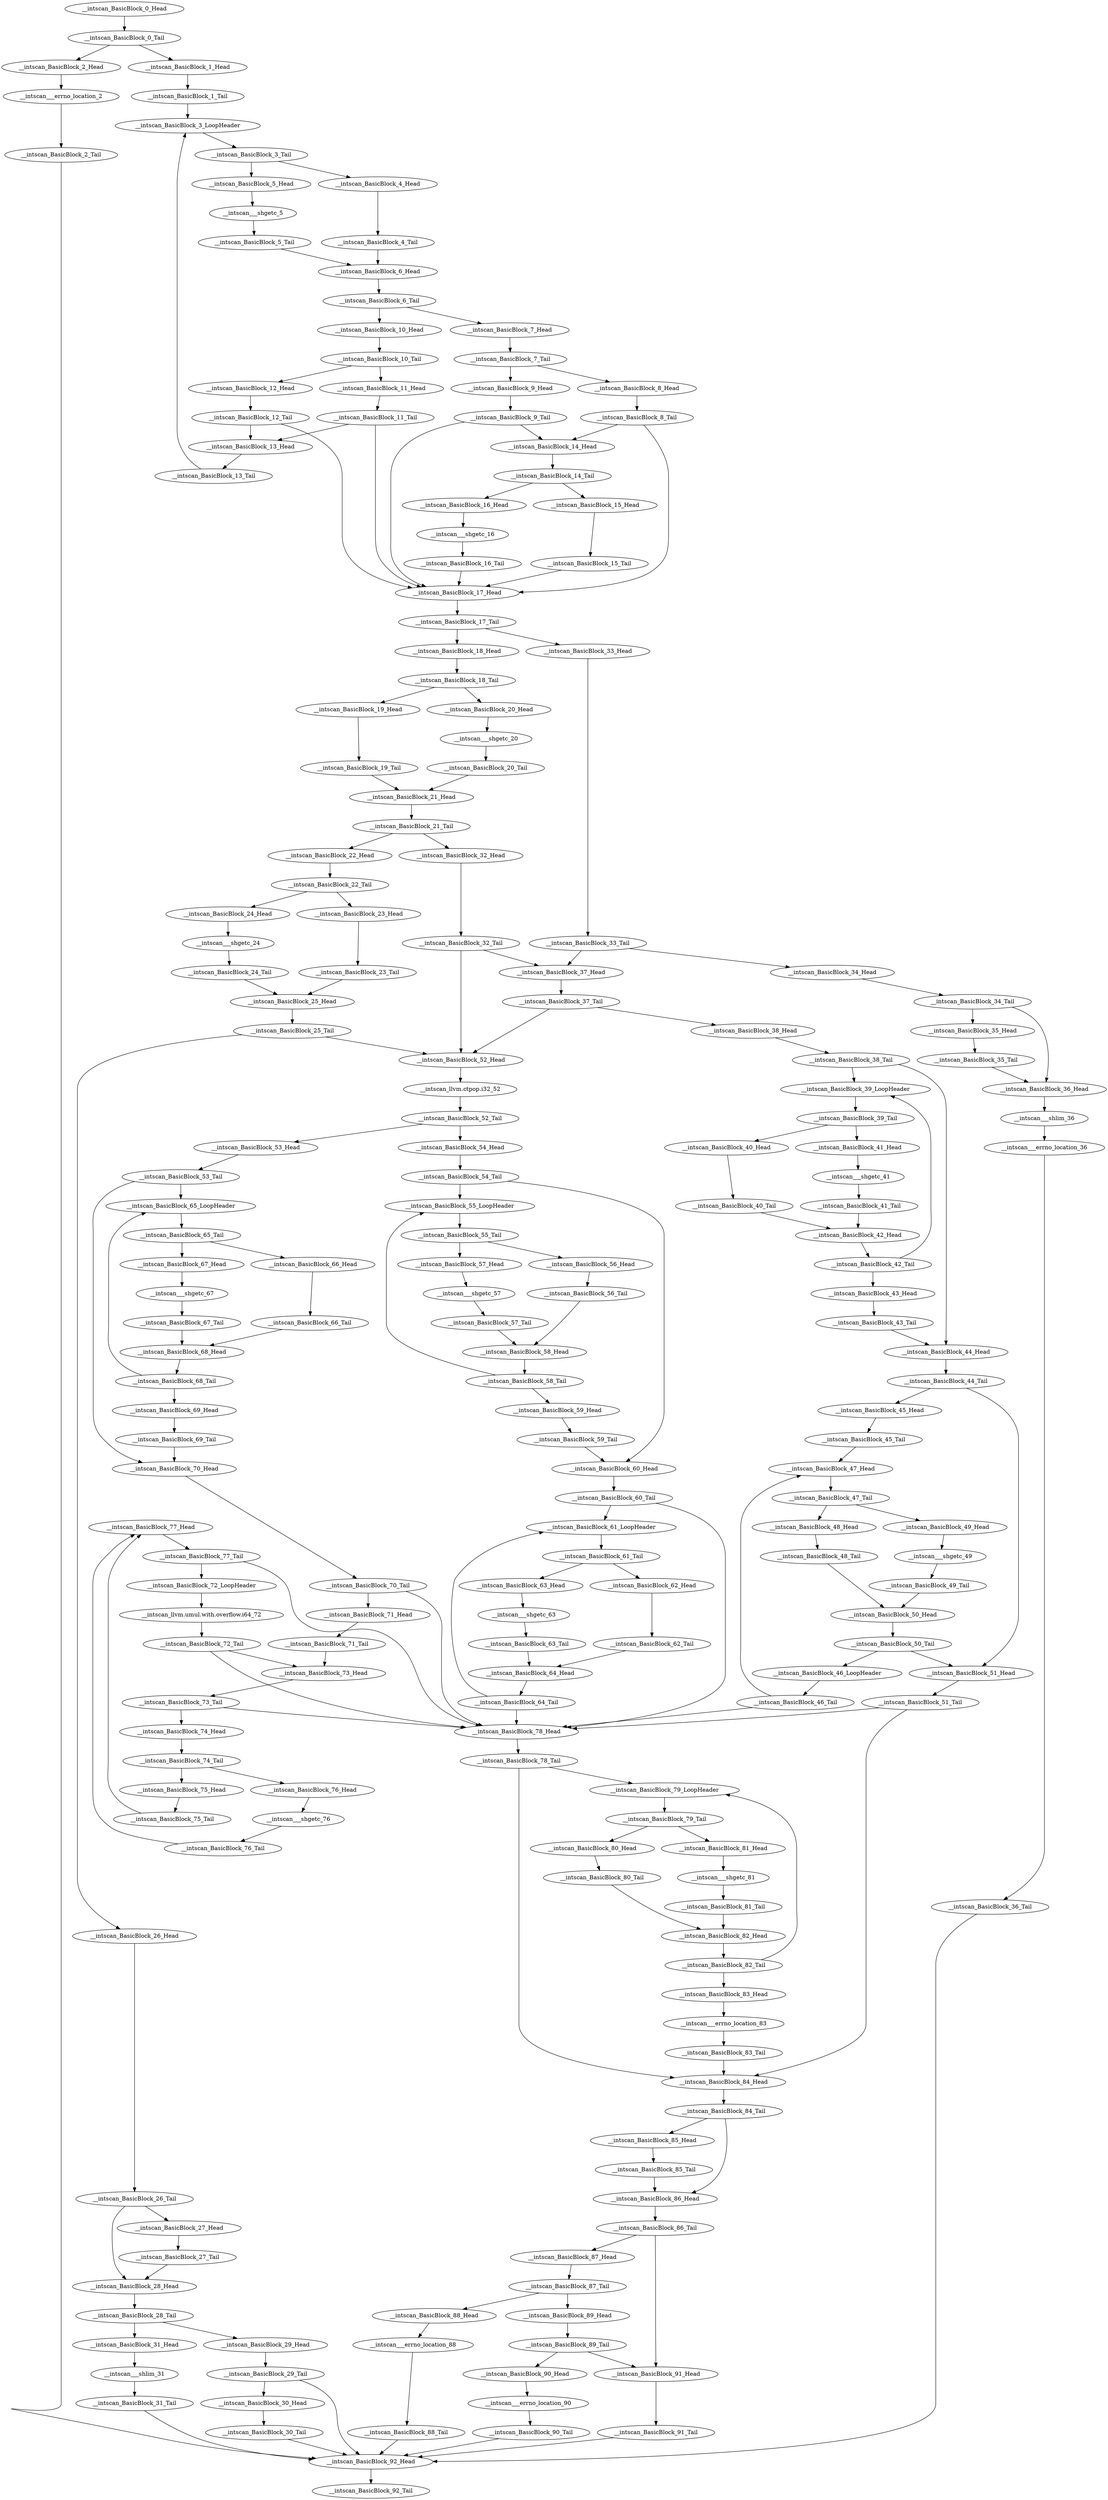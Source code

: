 digraph G {
    "__intscan_BasicBlock_77_Head" -> "__intscan_BasicBlock_77_Tail"
    "__intscan_BasicBlock_83_Tail" -> "__intscan_BasicBlock_84_Head"
    "__intscan_BasicBlock_84_Head" -> "__intscan_BasicBlock_84_Tail"
    "__intscan_BasicBlock_15_Tail" -> "__intscan_BasicBlock_17_Head"
    "__intscan___errno_location_2" -> "__intscan_BasicBlock_2_Tail"
    "__intscan_BasicBlock_14_Tail" -> "__intscan_BasicBlock_15_Head"
    "__intscan_BasicBlock_14_Tail" -> "__intscan_BasicBlock_16_Head"
    "__intscan_BasicBlock_61_LoopHeader" -> "__intscan_BasicBlock_61_Tail"
    "__intscan_BasicBlock_6_Head" -> "__intscan_BasicBlock_6_Tail"
    "__intscan_BasicBlock_69_Tail" -> "__intscan_BasicBlock_70_Head"
    "__intscan_BasicBlock_70_Head" -> "__intscan_BasicBlock_70_Tail"
    "__intscan_BasicBlock_88_Head" -> "__intscan___errno_location_88"
    "__intscan___errno_location_88" -> "__intscan_BasicBlock_88_Tail"
    "__intscan_BasicBlock_31_Head" -> "__intscan___shlim_31"
    "__intscan_BasicBlock_1_Tail" -> "__intscan_BasicBlock_3_LoopHeader"
    "__intscan_BasicBlock_22_Head" -> "__intscan_BasicBlock_22_Tail"
    "__intscan_BasicBlock_85_Head" -> "__intscan_BasicBlock_85_Tail"
    "__intscan_BasicBlock_85_Tail" -> "__intscan_BasicBlock_86_Head"
    "__intscan_BasicBlock_50_Tail" -> "__intscan_BasicBlock_46_LoopHeader"
    "__intscan_BasicBlock_50_Tail" -> "__intscan_BasicBlock_51_Head"
    "__intscan_BasicBlock_58_Tail" -> "__intscan_BasicBlock_59_Head"
    "__intscan_BasicBlock_58_Tail" -> "__intscan_BasicBlock_55_LoopHeader"
    "__intscan_BasicBlock_82_Head" -> "__intscan_BasicBlock_82_Tail"
    "__intscan_BasicBlock_82_Tail" -> "__intscan_BasicBlock_83_Head"
    "__intscan_BasicBlock_82_Tail" -> "__intscan_BasicBlock_79_LoopHeader"
    "__intscan_BasicBlock_83_Head" -> "__intscan___errno_location_83"
    "__intscan_BasicBlock_91_Head" -> "__intscan_BasicBlock_91_Tail"
    "__intscan_BasicBlock_91_Tail" -> "__intscan_BasicBlock_92_Head"
    "__intscan_BasicBlock_0_Head" -> "__intscan_BasicBlock_0_Tail"
    "__intscan_BasicBlock_6_Tail" -> "__intscan_BasicBlock_10_Head"
    "__intscan_BasicBlock_6_Tail" -> "__intscan_BasicBlock_7_Head"
    "__intscan_BasicBlock_52_Tail" -> "__intscan_BasicBlock_53_Head"
    "__intscan_BasicBlock_52_Tail" -> "__intscan_BasicBlock_54_Head"
    "__intscan_BasicBlock_10_Head" -> "__intscan_BasicBlock_10_Tail"
    "__intscan_BasicBlock_47_Head" -> "__intscan_BasicBlock_47_Tail"
    "__intscan_BasicBlock_59_Head" -> "__intscan_BasicBlock_59_Tail"
    "__intscan_BasicBlock_47_Tail" -> "__intscan_BasicBlock_48_Head"
    "__intscan_BasicBlock_47_Tail" -> "__intscan_BasicBlock_49_Head"
    "__intscan___shgetc_20" -> "__intscan_BasicBlock_20_Tail"
    "__intscan_BasicBlock_20_Tail" -> "__intscan_BasicBlock_21_Head"
    "__intscan_BasicBlock_7_Tail" -> "__intscan_BasicBlock_9_Head"
    "__intscan_BasicBlock_7_Tail" -> "__intscan_BasicBlock_8_Head"
    "__intscan_BasicBlock_25_Head" -> "__intscan_BasicBlock_25_Tail"
    "__intscan_BasicBlock_2_Head" -> "__intscan___errno_location_2"
    "__intscan_llvm.umul.with.overflow.i64_72" -> "__intscan_BasicBlock_72_Tail"
    "__intscan_BasicBlock_72_Tail" -> "__intscan_BasicBlock_78_Head"
    "__intscan_BasicBlock_72_Tail" -> "__intscan_BasicBlock_73_Head"
    "__intscan_BasicBlock_2_Tail" -> "__intscan_BasicBlock_92_Head"
    "__intscan_BasicBlock_75_Tail" -> "__intscan_BasicBlock_77_Head"
    "__intscan_BasicBlock_76_Head" -> "__intscan___shgetc_76"
    "__intscan_BasicBlock_9_Tail" -> "__intscan_BasicBlock_14_Head"
    "__intscan_BasicBlock_9_Tail" -> "__intscan_BasicBlock_17_Head"
    "__intscan_BasicBlock_62_Tail" -> "__intscan_BasicBlock_64_Head"
    "__intscan_BasicBlock_63_Head" -> "__intscan___shgetc_63"
    "__intscan___shgetc_76" -> "__intscan_BasicBlock_76_Tail"
    "__intscan_BasicBlock_76_Tail" -> "__intscan_BasicBlock_77_Head"
    "__intscan_BasicBlock_79_Tail" -> "__intscan_BasicBlock_80_Head"
    "__intscan_BasicBlock_79_Tail" -> "__intscan_BasicBlock_81_Head"
    "__intscan_BasicBlock_80_Head" -> "__intscan_BasicBlock_80_Tail"
    "__intscan_BasicBlock_3_LoopHeader" -> "__intscan_BasicBlock_3_Tail"
    "__intscan_BasicBlock_53_Head" -> "__intscan_BasicBlock_53_Tail"
    "__intscan_BasicBlock_60_Tail" -> "__intscan_BasicBlock_61_LoopHeader"
    "__intscan_BasicBlock_60_Tail" -> "__intscan_BasicBlock_78_Head"
    "__intscan_BasicBlock_77_Tail" -> "__intscan_BasicBlock_78_Head"
    "__intscan_BasicBlock_77_Tail" -> "__intscan_BasicBlock_72_LoopHeader"
    "__intscan_BasicBlock_79_LoopHeader" -> "__intscan_BasicBlock_79_Tail"
    "__intscan_BasicBlock_80_Tail" -> "__intscan_BasicBlock_82_Head"
    "__intscan_BasicBlock_56_Tail" -> "__intscan_BasicBlock_58_Head"
    "__intscan_BasicBlock_78_Head" -> "__intscan_BasicBlock_78_Tail"
    "__intscan_BasicBlock_78_Tail" -> "__intscan_BasicBlock_84_Head"
    "__intscan_BasicBlock_78_Tail" -> "__intscan_BasicBlock_79_LoopHeader"
    "__intscan_BasicBlock_11_Head" -> "__intscan_BasicBlock_11_Tail"
    "__intscan_BasicBlock_68_Head" -> "__intscan_BasicBlock_68_Tail"
    "__intscan_BasicBlock_14_Head" -> "__intscan_BasicBlock_14_Tail"
    "__intscan___shgetc_49" -> "__intscan_BasicBlock_49_Tail"
    "__intscan_BasicBlock_67_Head" -> "__intscan___shgetc_67"
    "__intscan_BasicBlock_10_Tail" -> "__intscan_BasicBlock_11_Head"
    "__intscan_BasicBlock_10_Tail" -> "__intscan_BasicBlock_12_Head"
    "__intscan_BasicBlock_43_Head" -> "__intscan_BasicBlock_43_Tail"
    "__intscan_BasicBlock_32_Head" -> "__intscan_BasicBlock_32_Tail"
    "__intscan_BasicBlock_29_Tail" -> "__intscan_BasicBlock_30_Head"
    "__intscan_BasicBlock_29_Tail" -> "__intscan_BasicBlock_92_Head"
    "__intscan_BasicBlock_43_Tail" -> "__intscan_BasicBlock_44_Head"
    "__intscan_BasicBlock_54_Head" -> "__intscan_BasicBlock_54_Tail"
    "__intscan_BasicBlock_23_Head" -> "__intscan_BasicBlock_23_Tail"
    "__intscan_BasicBlock_52_Head" -> "__intscan_llvm.ctpop.i32_52"
    "__intscan_BasicBlock_59_Tail" -> "__intscan_BasicBlock_60_Head"
    "__intscan_BasicBlock_53_Tail" -> "__intscan_BasicBlock_70_Head"
    "__intscan_BasicBlock_53_Tail" -> "__intscan_BasicBlock_65_LoopHeader"
    "__intscan_BasicBlock_63_Tail" -> "__intscan_BasicBlock_64_Head"
    "__intscan_BasicBlock_64_Head" -> "__intscan_BasicBlock_64_Tail"
    "__intscan_BasicBlock_62_Head" -> "__intscan_BasicBlock_62_Tail"
    "__intscan_BasicBlock_64_Tail" -> "__intscan_BasicBlock_61_LoopHeader"
    "__intscan_BasicBlock_64_Tail" -> "__intscan_BasicBlock_78_Head"
    "__intscan_BasicBlock_65_Tail" -> "__intscan_BasicBlock_67_Head"
    "__intscan_BasicBlock_65_Tail" -> "__intscan_BasicBlock_66_Head"
    "__intscan_BasicBlock_89_Head" -> "__intscan_BasicBlock_89_Tail"
    "__intscan_BasicBlock_89_Tail" -> "__intscan_BasicBlock_91_Head"
    "__intscan_BasicBlock_89_Tail" -> "__intscan_BasicBlock_90_Head"
    "__intscan_BasicBlock_90_Head" -> "__intscan___errno_location_90"
    "__intscan___errno_location_90" -> "__intscan_BasicBlock_90_Tail"
    "__intscan_BasicBlock_44_Tail" -> "__intscan_BasicBlock_45_Head"
    "__intscan_BasicBlock_44_Tail" -> "__intscan_BasicBlock_51_Head"
    "__intscan_BasicBlock_44_Head" -> "__intscan_BasicBlock_44_Tail"
    "__intscan___shlim_31" -> "__intscan_BasicBlock_31_Tail"
    "__intscan_BasicBlock_31_Tail" -> "__intscan_BasicBlock_92_Head"
    "__intscan_BasicBlock_61_Tail" -> "__intscan_BasicBlock_63_Head"
    "__intscan_BasicBlock_61_Tail" -> "__intscan_BasicBlock_62_Head"
    "__intscan_BasicBlock_90_Tail" -> "__intscan_BasicBlock_92_Head"
    "__intscan_BasicBlock_55_Tail" -> "__intscan_BasicBlock_57_Head"
    "__intscan_BasicBlock_55_Tail" -> "__intscan_BasicBlock_56_Head"
    "__intscan_llvm.ctpop.i32_52" -> "__intscan_BasicBlock_52_Tail"
    "__intscan_BasicBlock_84_Tail" -> "__intscan_BasicBlock_85_Head"
    "__intscan_BasicBlock_84_Tail" -> "__intscan_BasicBlock_86_Head"
    "__intscan_BasicBlock_30_Head" -> "__intscan_BasicBlock_30_Tail"
    "__intscan___shgetc_5" -> "__intscan_BasicBlock_5_Tail"
    "__intscan_BasicBlock_5_Tail" -> "__intscan_BasicBlock_6_Head"
    "__intscan_BasicBlock_75_Head" -> "__intscan_BasicBlock_75_Tail"
    "__intscan_BasicBlock_87_Tail" -> "__intscan_BasicBlock_88_Head"
    "__intscan_BasicBlock_87_Tail" -> "__intscan_BasicBlock_89_Head"
    "__intscan_BasicBlock_66_Head" -> "__intscan_BasicBlock_66_Tail"
    "__intscan_BasicBlock_66_Tail" -> "__intscan_BasicBlock_68_Head"
    "__intscan___shgetc_41" -> "__intscan_BasicBlock_41_Tail"
    "__intscan_BasicBlock_23_Tail" -> "__intscan_BasicBlock_25_Head"
    "__intscan_BasicBlock_5_Head" -> "__intscan___shgetc_5"
    "__intscan_BasicBlock_13_Tail" -> "__intscan_BasicBlock_3_LoopHeader"
    "__intscan_BasicBlock_24_Head" -> "__intscan___shgetc_24"
    "__intscan_BasicBlock_3_Tail" -> "__intscan_BasicBlock_5_Head"
    "__intscan_BasicBlock_3_Tail" -> "__intscan_BasicBlock_4_Head"
    "__intscan_BasicBlock_26_Head" -> "__intscan_BasicBlock_26_Tail"
    "__intscan_BasicBlock_38_Head" -> "__intscan_BasicBlock_38_Tail"
    "__intscan_BasicBlock_4_Tail" -> "__intscan_BasicBlock_6_Head"
    "__intscan_BasicBlock_86_Head" -> "__intscan_BasicBlock_86_Tail"
    "__intscan_BasicBlock_87_Head" -> "__intscan_BasicBlock_87_Tail"
    "__intscan_BasicBlock_73_Head" -> "__intscan_BasicBlock_73_Tail"
    "__intscan___shgetc_24" -> "__intscan_BasicBlock_24_Tail"
    "__intscan_BasicBlock_24_Tail" -> "__intscan_BasicBlock_25_Head"
    "__intscan_BasicBlock_38_Tail" -> "__intscan_BasicBlock_44_Head"
    "__intscan_BasicBlock_38_Tail" -> "__intscan_BasicBlock_39_LoopHeader"
    "__intscan_BasicBlock_73_Tail" -> "__intscan_BasicBlock_78_Head"
    "__intscan_BasicBlock_73_Tail" -> "__intscan_BasicBlock_74_Head"
    "__intscan_BasicBlock_74_Head" -> "__intscan_BasicBlock_74_Tail"
    "__intscan_BasicBlock_48_Head" -> "__intscan_BasicBlock_48_Tail"
    "__intscan_BasicBlock_57_Head" -> "__intscan___shgetc_57"
    "__intscan_BasicBlock_54_Tail" -> "__intscan_BasicBlock_55_LoopHeader"
    "__intscan_BasicBlock_54_Tail" -> "__intscan_BasicBlock_60_Head"
    "__intscan_BasicBlock_26_Tail" -> "__intscan_BasicBlock_28_Head"
    "__intscan_BasicBlock_26_Tail" -> "__intscan_BasicBlock_27_Head"
    "__intscan___shgetc_81" -> "__intscan_BasicBlock_81_Tail"
    "__intscan_BasicBlock_81_Tail" -> "__intscan_BasicBlock_82_Head"
    "__intscan_BasicBlock_74_Tail" -> "__intscan_BasicBlock_76_Head"
    "__intscan_BasicBlock_74_Tail" -> "__intscan_BasicBlock_75_Head"
    "__intscan_BasicBlock_70_Tail" -> "__intscan_BasicBlock_78_Head"
    "__intscan_BasicBlock_70_Tail" -> "__intscan_BasicBlock_71_Head"
    "__intscan_BasicBlock_39_LoopHeader" -> "__intscan_BasicBlock_39_Tail"
    "__intscan_BasicBlock_39_Tail" -> "__intscan_BasicBlock_40_Head"
    "__intscan_BasicBlock_39_Tail" -> "__intscan_BasicBlock_41_Head"
    "__intscan_BasicBlock_40_Tail" -> "__intscan_BasicBlock_42_Head"
    "__intscan_BasicBlock_41_Tail" -> "__intscan_BasicBlock_42_Head"
    "__intscan_BasicBlock_45_Head" -> "__intscan_BasicBlock_45_Tail"
    "__intscan_BasicBlock_55_LoopHeader" -> "__intscan_BasicBlock_55_Tail"
    "__intscan_BasicBlock_18_Tail" -> "__intscan_BasicBlock_20_Head"
    "__intscan_BasicBlock_18_Tail" -> "__intscan_BasicBlock_19_Head"
    "__intscan_BasicBlock_68_Tail" -> "__intscan_BasicBlock_69_Head"
    "__intscan_BasicBlock_68_Tail" -> "__intscan_BasicBlock_65_LoopHeader"
    "__intscan_BasicBlock_0_Tail" -> "__intscan_BasicBlock_2_Head"
    "__intscan_BasicBlock_0_Tail" -> "__intscan_BasicBlock_1_Head"
    "__intscan_BasicBlock_46_LoopHeader" -> "__intscan_BasicBlock_46_Tail"
    "__intscan_BasicBlock_37_Head" -> "__intscan_BasicBlock_37_Tail"
    "__intscan_BasicBlock_36_Head" -> "__intscan___shlim_36"
    "__intscan_BasicBlock_13_Head" -> "__intscan_BasicBlock_13_Tail"
    "__intscan_BasicBlock_48_Tail" -> "__intscan_BasicBlock_50_Head"
    "__intscan_BasicBlock_28_Tail" -> "__intscan_BasicBlock_31_Head"
    "__intscan_BasicBlock_28_Tail" -> "__intscan_BasicBlock_29_Head"
    "__intscan_BasicBlock_28_Head" -> "__intscan_BasicBlock_28_Tail"
    "__intscan_BasicBlock_51_Tail" -> "__intscan_BasicBlock_84_Head"
    "__intscan_BasicBlock_51_Tail" -> "__intscan_BasicBlock_78_Head"
    "__intscan_BasicBlock_40_Head" -> "__intscan_BasicBlock_40_Tail"
    "__intscan_BasicBlock_51_Head" -> "__intscan_BasicBlock_51_Tail"
    "__intscan_BasicBlock_17_Head" -> "__intscan_BasicBlock_17_Tail"
    "__intscan_BasicBlock_17_Tail" -> "__intscan_BasicBlock_18_Head"
    "__intscan_BasicBlock_17_Tail" -> "__intscan_BasicBlock_33_Head"
    "__intscan_BasicBlock_4_Head" -> "__intscan_BasicBlock_4_Tail"
    "__intscan_BasicBlock_18_Head" -> "__intscan_BasicBlock_18_Tail"
    "__intscan_BasicBlock_60_Head" -> "__intscan_BasicBlock_60_Tail"
    "__intscan_BasicBlock_58_Head" -> "__intscan_BasicBlock_58_Tail"
    "__intscan___errno_location_83" -> "__intscan_BasicBlock_83_Tail"
    "__intscan_BasicBlock_71_Head" -> "__intscan_BasicBlock_71_Tail"
    "__intscan_BasicBlock_71_Tail" -> "__intscan_BasicBlock_73_Head"
    "__intscan_BasicBlock_29_Head" -> "__intscan_BasicBlock_29_Tail"
    "__intscan_BasicBlock_15_Head" -> "__intscan_BasicBlock_15_Tail"
    "__intscan_BasicBlock_9_Head" -> "__intscan_BasicBlock_9_Tail"
    "__intscan_BasicBlock_46_Tail" -> "__intscan_BasicBlock_47_Head"
    "__intscan_BasicBlock_46_Tail" -> "__intscan_BasicBlock_78_Head"
    "__intscan_BasicBlock_56_Head" -> "__intscan_BasicBlock_56_Tail"
    "__intscan___errno_location_36" -> "__intscan_BasicBlock_36_Tail"
    "__intscan_BasicBlock_36_Tail" -> "__intscan_BasicBlock_92_Head"
    "__intscan___shgetc_63" -> "__intscan_BasicBlock_63_Tail"
    "__intscan_BasicBlock_41_Head" -> "__intscan___shgetc_41"
    "__intscan_BasicBlock_34_Head" -> "__intscan_BasicBlock_34_Tail"
    "__intscan_BasicBlock_20_Head" -> "__intscan___shgetc_20"
    "__intscan_BasicBlock_1_Head" -> "__intscan_BasicBlock_1_Tail"
    "__intscan_BasicBlock_8_Tail" -> "__intscan_BasicBlock_14_Head"
    "__intscan_BasicBlock_8_Tail" -> "__intscan_BasicBlock_17_Head"
    "__intscan_BasicBlock_21_Head" -> "__intscan_BasicBlock_21_Tail"
    "__intscan_BasicBlock_69_Head" -> "__intscan_BasicBlock_69_Tail"
    "__intscan_BasicBlock_19_Head" -> "__intscan_BasicBlock_19_Tail"
    "__intscan_BasicBlock_19_Tail" -> "__intscan_BasicBlock_21_Head"
    "__intscan___shgetc_57" -> "__intscan_BasicBlock_57_Tail"
    "__intscan_BasicBlock_57_Tail" -> "__intscan_BasicBlock_58_Head"
    "__intscan_BasicBlock_27_Tail" -> "__intscan_BasicBlock_28_Head"
    "__intscan_BasicBlock_12_Head" -> "__intscan_BasicBlock_12_Tail"
    "__intscan_BasicBlock_45_Tail" -> "__intscan_BasicBlock_47_Head"
    "__intscan___shgetc_67" -> "__intscan_BasicBlock_67_Tail"
    "__intscan_BasicBlock_67_Tail" -> "__intscan_BasicBlock_68_Head"
    "__intscan_BasicBlock_72_LoopHeader" -> "__intscan_llvm.umul.with.overflow.i64_72"
    "__intscan_BasicBlock_50_Head" -> "__intscan_BasicBlock_50_Tail"
    "__intscan_BasicBlock_49_Head" -> "__intscan___shgetc_49"
    "__intscan_BasicBlock_12_Tail" -> "__intscan_BasicBlock_13_Head"
    "__intscan_BasicBlock_12_Tail" -> "__intscan_BasicBlock_17_Head"
    "__intscan_BasicBlock_11_Tail" -> "__intscan_BasicBlock_13_Head"
    "__intscan_BasicBlock_11_Tail" -> "__intscan_BasicBlock_17_Head"
    "__intscan_BasicBlock_7_Head" -> "__intscan_BasicBlock_7_Tail"
    "__intscan_BasicBlock_37_Tail" -> "__intscan_BasicBlock_52_Head"
    "__intscan_BasicBlock_37_Tail" -> "__intscan_BasicBlock_38_Head"
    "__intscan_BasicBlock_86_Tail" -> "__intscan_BasicBlock_91_Head"
    "__intscan_BasicBlock_86_Tail" -> "__intscan_BasicBlock_87_Head"
    "__intscan_BasicBlock_35_Head" -> "__intscan_BasicBlock_35_Tail"
    "__intscan_BasicBlock_35_Tail" -> "__intscan_BasicBlock_36_Head"
    "__intscan___shgetc_16" -> "__intscan_BasicBlock_16_Tail"
    "__intscan_BasicBlock_27_Head" -> "__intscan_BasicBlock_27_Tail"
    "__intscan___shlim_36" -> "__intscan___errno_location_36"
    "__intscan_BasicBlock_33_Tail" -> "__intscan_BasicBlock_37_Head"
    "__intscan_BasicBlock_33_Tail" -> "__intscan_BasicBlock_34_Head"
    "__intscan_BasicBlock_42_Tail" -> "__intscan_BasicBlock_43_Head"
    "__intscan_BasicBlock_42_Tail" -> "__intscan_BasicBlock_39_LoopHeader"
    "__intscan_BasicBlock_33_Head" -> "__intscan_BasicBlock_33_Tail"
    "__intscan_BasicBlock_25_Tail" -> "__intscan_BasicBlock_52_Head"
    "__intscan_BasicBlock_25_Tail" -> "__intscan_BasicBlock_26_Head"
    "__intscan_BasicBlock_42_Head" -> "__intscan_BasicBlock_42_Tail"
    "__intscan_BasicBlock_49_Tail" -> "__intscan_BasicBlock_50_Head"
    "__intscan_BasicBlock_34_Tail" -> "__intscan_BasicBlock_36_Head"
    "__intscan_BasicBlock_34_Tail" -> "__intscan_BasicBlock_35_Head"
    "__intscan_BasicBlock_32_Tail" -> "__intscan_BasicBlock_52_Head"
    "__intscan_BasicBlock_32_Tail" -> "__intscan_BasicBlock_37_Head"
    "__intscan_BasicBlock_65_LoopHeader" -> "__intscan_BasicBlock_65_Tail"
    "__intscan_BasicBlock_92_Head" -> "__intscan_BasicBlock_92_Tail"
    "__intscan_BasicBlock_30_Tail" -> "__intscan_BasicBlock_92_Head"
    "__intscan_BasicBlock_16_Head" -> "__intscan___shgetc_16"
    "__intscan_BasicBlock_21_Tail" -> "__intscan_BasicBlock_22_Head"
    "__intscan_BasicBlock_21_Tail" -> "__intscan_BasicBlock_32_Head"
    "__intscan_BasicBlock_8_Head" -> "__intscan_BasicBlock_8_Tail"
    "__intscan_BasicBlock_88_Tail" -> "__intscan_BasicBlock_92_Head"
    "__intscan_BasicBlock_22_Tail" -> "__intscan_BasicBlock_23_Head"
    "__intscan_BasicBlock_22_Tail" -> "__intscan_BasicBlock_24_Head"
    "__intscan_BasicBlock_81_Head" -> "__intscan___shgetc_81"
    "__intscan_BasicBlock_16_Tail" -> "__intscan_BasicBlock_17_Head"
}
